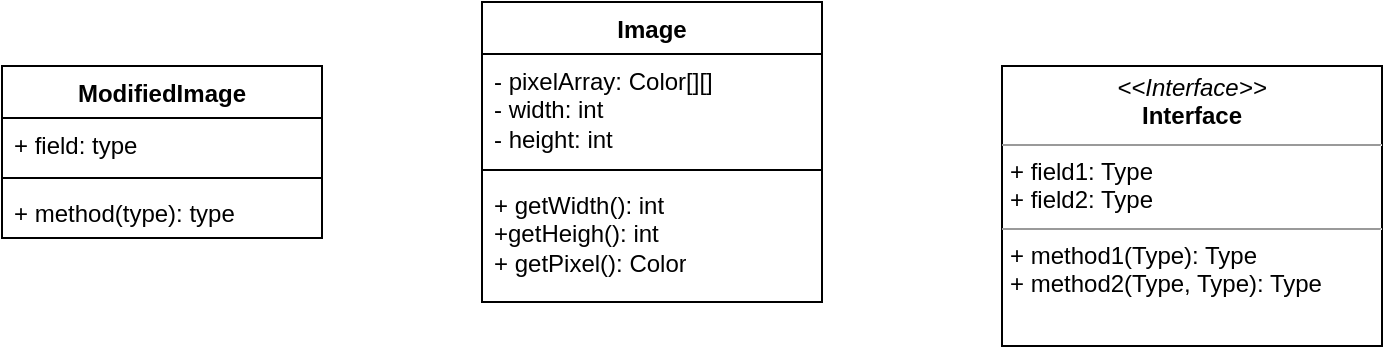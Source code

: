 <mxfile version="23.1.5" type="github">
  <diagram name="‫עמוד-1‬" id="9FOxikn_2bk7BjKEbO-x">
    <mxGraphModel dx="1434" dy="738" grid="1" gridSize="10" guides="1" tooltips="1" connect="1" arrows="1" fold="1" page="1" pageScale="1" pageWidth="827" pageHeight="1169" math="0" shadow="0">
      <root>
        <mxCell id="0" />
        <mxCell id="1" parent="0" />
        <mxCell id="9X0UJqQXQt-0lBaQoZGH-3" value="Image" style="swimlane;fontStyle=1;align=center;verticalAlign=top;childLayout=stackLayout;horizontal=1;startSize=26;horizontalStack=0;resizeParent=1;resizeParentMax=0;resizeLast=0;collapsible=1;marginBottom=0;whiteSpace=wrap;html=1;" parent="1" vertex="1">
          <mxGeometry x="290" y="150" width="170" height="150" as="geometry" />
        </mxCell>
        <mxCell id="9X0UJqQXQt-0lBaQoZGH-4" value="- pixelArray: Color[][]&lt;br&gt;- width: int&lt;br&gt;- height: int" style="text;strokeColor=none;fillColor=none;align=left;verticalAlign=top;spacingLeft=4;spacingRight=4;overflow=hidden;rotatable=0;points=[[0,0.5],[1,0.5]];portConstraint=eastwest;whiteSpace=wrap;html=1;" parent="9X0UJqQXQt-0lBaQoZGH-3" vertex="1">
          <mxGeometry y="26" width="170" height="54" as="geometry" />
        </mxCell>
        <mxCell id="9X0UJqQXQt-0lBaQoZGH-5" value="" style="line;strokeWidth=1;fillColor=none;align=left;verticalAlign=middle;spacingTop=-1;spacingLeft=3;spacingRight=3;rotatable=0;labelPosition=right;points=[];portConstraint=eastwest;strokeColor=inherit;" parent="9X0UJqQXQt-0lBaQoZGH-3" vertex="1">
          <mxGeometry y="80" width="170" height="8" as="geometry" />
        </mxCell>
        <mxCell id="9X0UJqQXQt-0lBaQoZGH-6" value="+ getWidth(): int&lt;br&gt;+getHeigh(): int&lt;br&gt;+ getPixel(): Color" style="text;strokeColor=none;fillColor=none;align=left;verticalAlign=top;spacingLeft=4;spacingRight=4;overflow=hidden;rotatable=0;points=[[0,0.5],[1,0.5]];portConstraint=eastwest;whiteSpace=wrap;html=1;" parent="9X0UJqQXQt-0lBaQoZGH-3" vertex="1">
          <mxGeometry y="88" width="170" height="62" as="geometry" />
        </mxCell>
        <mxCell id="9X0UJqQXQt-0lBaQoZGH-7" value="ModifiedImage" style="swimlane;fontStyle=1;align=center;verticalAlign=top;childLayout=stackLayout;horizontal=1;startSize=26;horizontalStack=0;resizeParent=1;resizeParentMax=0;resizeLast=0;collapsible=1;marginBottom=0;whiteSpace=wrap;html=1;" parent="1" vertex="1">
          <mxGeometry x="50" y="182" width="160" height="86" as="geometry">
            <mxRectangle x="210" y="300" width="100" height="30" as="alternateBounds" />
          </mxGeometry>
        </mxCell>
        <mxCell id="9X0UJqQXQt-0lBaQoZGH-8" value="+ field: type" style="text;strokeColor=none;fillColor=none;align=left;verticalAlign=top;spacingLeft=4;spacingRight=4;overflow=hidden;rotatable=0;points=[[0,0.5],[1,0.5]];portConstraint=eastwest;whiteSpace=wrap;html=1;" parent="9X0UJqQXQt-0lBaQoZGH-7" vertex="1">
          <mxGeometry y="26" width="160" height="26" as="geometry" />
        </mxCell>
        <mxCell id="9X0UJqQXQt-0lBaQoZGH-9" value="" style="line;strokeWidth=1;fillColor=none;align=left;verticalAlign=middle;spacingTop=-1;spacingLeft=3;spacingRight=3;rotatable=0;labelPosition=right;points=[];portConstraint=eastwest;strokeColor=inherit;" parent="9X0UJqQXQt-0lBaQoZGH-7" vertex="1">
          <mxGeometry y="52" width="160" height="8" as="geometry" />
        </mxCell>
        <mxCell id="9X0UJqQXQt-0lBaQoZGH-10" value="+ method(type): type" style="text;strokeColor=none;fillColor=none;align=left;verticalAlign=top;spacingLeft=4;spacingRight=4;overflow=hidden;rotatable=0;points=[[0,0.5],[1,0.5]];portConstraint=eastwest;whiteSpace=wrap;html=1;" parent="9X0UJqQXQt-0lBaQoZGH-7" vertex="1">
          <mxGeometry y="60" width="160" height="26" as="geometry" />
        </mxCell>
        <mxCell id="9X0UJqQXQt-0lBaQoZGH-14" value="&lt;p style=&quot;margin:0px;margin-top:4px;text-align:center;&quot;&gt;&lt;i&gt;&amp;lt;&amp;lt;Interface&amp;gt;&amp;gt;&lt;/i&gt;&lt;br/&gt;&lt;b&gt;Interface&lt;/b&gt;&lt;/p&gt;&lt;hr size=&quot;1&quot;/&gt;&lt;p style=&quot;margin:0px;margin-left:4px;&quot;&gt;+ field1: Type&lt;br/&gt;+ field2: Type&lt;/p&gt;&lt;hr size=&quot;1&quot;/&gt;&lt;p style=&quot;margin:0px;margin-left:4px;&quot;&gt;+ method1(Type): Type&lt;br/&gt;+ method2(Type, Type): Type&lt;/p&gt;" style="verticalAlign=top;align=left;overflow=fill;html=1;whiteSpace=wrap;" parent="1" vertex="1">
          <mxGeometry x="550" y="182" width="190" height="140" as="geometry" />
        </mxCell>
      </root>
    </mxGraphModel>
  </diagram>
</mxfile>
